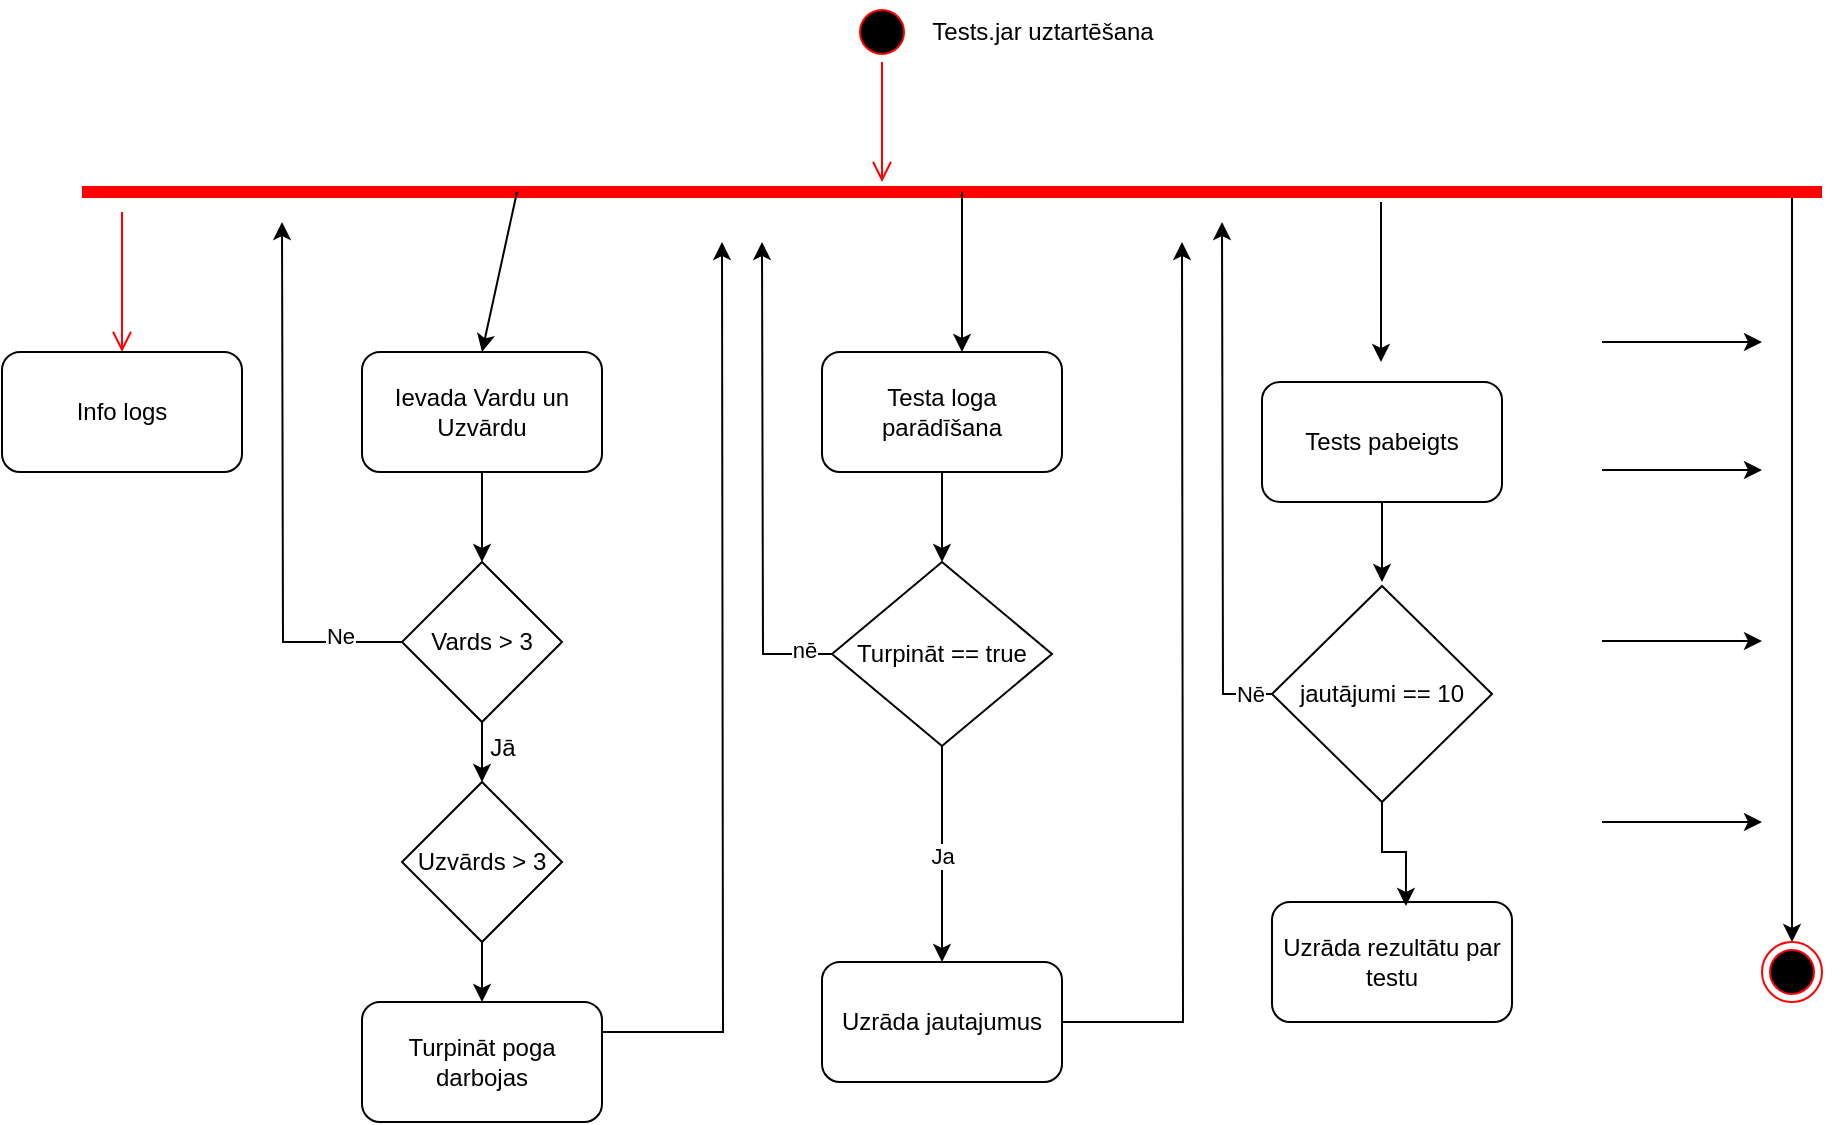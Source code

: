 <mxfile version="24.5.2" type="device">
  <diagram name="Page-1" id="qOYtJ3URDMTp-ic7gaBc">
    <mxGraphModel dx="673" dy="1863" grid="1" gridSize="10" guides="1" tooltips="1" connect="1" arrows="1" fold="1" page="1" pageScale="1" pageWidth="850" pageHeight="1100" math="0" shadow="0">
      <root>
        <mxCell id="0" />
        <mxCell id="1" parent="0" />
        <mxCell id="BrGVKOQn4dJ51czFZwVR-43" style="edgeStyle=orthogonalEdgeStyle;rounded=0;orthogonalLoop=1;jettySize=auto;html=1;exitX=1;exitY=0.5;exitDx=0;exitDy=0;exitPerimeter=0;entryX=0.5;entryY=0;entryDx=0;entryDy=0;" edge="1" parent="1" source="BrGVKOQn4dJ51czFZwVR-1" target="BrGVKOQn4dJ51czFZwVR-42">
          <mxGeometry relative="1" as="geometry">
            <Array as="points">
              <mxPoint x="895" y="85" />
            </Array>
          </mxGeometry>
        </mxCell>
        <mxCell id="BrGVKOQn4dJ51czFZwVR-1" value="" style="shape=line;html=1;strokeWidth=6;strokeColor=#ff0000;" vertex="1" parent="1">
          <mxGeometry x="40" y="80" width="870" height="10" as="geometry" />
        </mxCell>
        <mxCell id="BrGVKOQn4dJ51czFZwVR-2" value="" style="edgeStyle=orthogonalEdgeStyle;html=1;verticalAlign=bottom;endArrow=open;endSize=8;strokeColor=#ff0000;rounded=0;" edge="1" parent="1">
          <mxGeometry relative="1" as="geometry">
            <mxPoint x="60" y="165" as="targetPoint" />
            <mxPoint x="60" y="95" as="sourcePoint" />
          </mxGeometry>
        </mxCell>
        <mxCell id="BrGVKOQn4dJ51czFZwVR-3" value="" style="ellipse;html=1;shape=startState;fillColor=#000000;strokeColor=#ff0000;" vertex="1" parent="1">
          <mxGeometry x="425" y="-10" width="30" height="30" as="geometry" />
        </mxCell>
        <mxCell id="BrGVKOQn4dJ51czFZwVR-4" value="" style="edgeStyle=orthogonalEdgeStyle;html=1;verticalAlign=bottom;endArrow=open;endSize=8;strokeColor=#ff0000;rounded=0;" edge="1" source="BrGVKOQn4dJ51czFZwVR-3" parent="1">
          <mxGeometry relative="1" as="geometry">
            <mxPoint x="440" y="80" as="targetPoint" />
          </mxGeometry>
        </mxCell>
        <mxCell id="BrGVKOQn4dJ51czFZwVR-5" value="Tests.jar uztartēšana" style="text;html=1;align=center;verticalAlign=middle;resizable=0;points=[];autosize=1;strokeColor=none;fillColor=none;" vertex="1" parent="1">
          <mxGeometry x="455" y="-10" width="130" height="30" as="geometry" />
        </mxCell>
        <mxCell id="BrGVKOQn4dJ51czFZwVR-7" value="Info logs" style="rounded=1;whiteSpace=wrap;html=1;" vertex="1" parent="1">
          <mxGeometry y="165" width="120" height="60" as="geometry" />
        </mxCell>
        <mxCell id="BrGVKOQn4dJ51czFZwVR-15" style="edgeStyle=orthogonalEdgeStyle;rounded=0;orthogonalLoop=1;jettySize=auto;html=1;exitX=0.5;exitY=1;exitDx=0;exitDy=0;entryX=0.5;entryY=0;entryDx=0;entryDy=0;" edge="1" parent="1" source="BrGVKOQn4dJ51czFZwVR-10" target="BrGVKOQn4dJ51czFZwVR-14">
          <mxGeometry relative="1" as="geometry" />
        </mxCell>
        <mxCell id="BrGVKOQn4dJ51czFZwVR-10" value="Ievada Vardu un Uzvārdu" style="rounded=1;whiteSpace=wrap;html=1;" vertex="1" parent="1">
          <mxGeometry x="180" y="165" width="120" height="60" as="geometry" />
        </mxCell>
        <mxCell id="BrGVKOQn4dJ51czFZwVR-13" value="" style="endArrow=classic;html=1;rounded=0;exitX=0.25;exitY=0.5;exitDx=0;exitDy=0;exitPerimeter=0;entryX=0.5;entryY=0;entryDx=0;entryDy=0;" edge="1" parent="1" source="BrGVKOQn4dJ51czFZwVR-1" target="BrGVKOQn4dJ51czFZwVR-10">
          <mxGeometry width="50" height="50" relative="1" as="geometry">
            <mxPoint x="260" y="90" as="sourcePoint" />
            <mxPoint x="210" y="345" as="targetPoint" />
          </mxGeometry>
        </mxCell>
        <mxCell id="BrGVKOQn4dJ51czFZwVR-17" style="edgeStyle=orthogonalEdgeStyle;rounded=0;orthogonalLoop=1;jettySize=auto;html=1;exitX=0.5;exitY=1;exitDx=0;exitDy=0;entryX=0.5;entryY=0;entryDx=0;entryDy=0;" edge="1" parent="1" source="BrGVKOQn4dJ51czFZwVR-14" target="BrGVKOQn4dJ51czFZwVR-16">
          <mxGeometry relative="1" as="geometry" />
        </mxCell>
        <mxCell id="BrGVKOQn4dJ51czFZwVR-19" style="edgeStyle=orthogonalEdgeStyle;rounded=0;orthogonalLoop=1;jettySize=auto;html=1;exitX=0;exitY=0.5;exitDx=0;exitDy=0;" edge="1" parent="1" source="BrGVKOQn4dJ51czFZwVR-14">
          <mxGeometry relative="1" as="geometry">
            <mxPoint x="140" y="100" as="targetPoint" />
          </mxGeometry>
        </mxCell>
        <mxCell id="BrGVKOQn4dJ51czFZwVR-20" value="Ne" style="edgeLabel;html=1;align=center;verticalAlign=middle;resizable=0;points=[];" vertex="1" connectable="0" parent="BrGVKOQn4dJ51czFZwVR-19">
          <mxGeometry x="-0.77" y="-3" relative="1" as="geometry">
            <mxPoint as="offset" />
          </mxGeometry>
        </mxCell>
        <mxCell id="BrGVKOQn4dJ51czFZwVR-14" value="Vards &amp;gt; 3" style="rhombus;whiteSpace=wrap;html=1;" vertex="1" parent="1">
          <mxGeometry x="200" y="270" width="80" height="80" as="geometry" />
        </mxCell>
        <mxCell id="BrGVKOQn4dJ51czFZwVR-22" style="edgeStyle=orthogonalEdgeStyle;rounded=0;orthogonalLoop=1;jettySize=auto;html=1;exitX=0.5;exitY=1;exitDx=0;exitDy=0;entryX=0.5;entryY=0;entryDx=0;entryDy=0;" edge="1" parent="1" source="BrGVKOQn4dJ51czFZwVR-16" target="BrGVKOQn4dJ51czFZwVR-21">
          <mxGeometry relative="1" as="geometry" />
        </mxCell>
        <mxCell id="BrGVKOQn4dJ51czFZwVR-16" value="Uzvārds &amp;gt; 3" style="rhombus;whiteSpace=wrap;html=1;" vertex="1" parent="1">
          <mxGeometry x="200" y="380" width="80" height="80" as="geometry" />
        </mxCell>
        <mxCell id="BrGVKOQn4dJ51czFZwVR-18" value="Jā" style="text;html=1;align=center;verticalAlign=middle;resizable=0;points=[];autosize=1;strokeColor=none;fillColor=none;" vertex="1" parent="1">
          <mxGeometry x="230" y="348" width="40" height="30" as="geometry" />
        </mxCell>
        <mxCell id="BrGVKOQn4dJ51czFZwVR-23" style="edgeStyle=orthogonalEdgeStyle;rounded=0;orthogonalLoop=1;jettySize=auto;html=1;exitX=1;exitY=0.25;exitDx=0;exitDy=0;" edge="1" parent="1" source="BrGVKOQn4dJ51czFZwVR-21">
          <mxGeometry relative="1" as="geometry">
            <mxPoint x="360" y="110" as="targetPoint" />
          </mxGeometry>
        </mxCell>
        <mxCell id="BrGVKOQn4dJ51czFZwVR-21" value="Turpināt poga darbojas" style="rounded=1;whiteSpace=wrap;html=1;" vertex="1" parent="1">
          <mxGeometry x="180" y="490" width="120" height="60" as="geometry" />
        </mxCell>
        <mxCell id="BrGVKOQn4dJ51czFZwVR-27" style="edgeStyle=orthogonalEdgeStyle;rounded=0;orthogonalLoop=1;jettySize=auto;html=1;exitX=0.5;exitY=1;exitDx=0;exitDy=0;entryX=0.5;entryY=0;entryDx=0;entryDy=0;" edge="1" parent="1" source="BrGVKOQn4dJ51czFZwVR-24" target="BrGVKOQn4dJ51czFZwVR-26">
          <mxGeometry relative="1" as="geometry" />
        </mxCell>
        <mxCell id="BrGVKOQn4dJ51czFZwVR-24" value="Testa loga parādīšana" style="rounded=1;whiteSpace=wrap;html=1;" vertex="1" parent="1">
          <mxGeometry x="410" y="165" width="120" height="60" as="geometry" />
        </mxCell>
        <mxCell id="BrGVKOQn4dJ51czFZwVR-25" value="" style="endArrow=classic;html=1;rounded=0;exitX=0.25;exitY=0.5;exitDx=0;exitDy=0;exitPerimeter=0;entryX=0.5;entryY=0;entryDx=0;entryDy=0;" edge="1" parent="1">
          <mxGeometry width="50" height="50" relative="1" as="geometry">
            <mxPoint x="480" y="85" as="sourcePoint" />
            <mxPoint x="480" y="165" as="targetPoint" />
          </mxGeometry>
        </mxCell>
        <mxCell id="BrGVKOQn4dJ51czFZwVR-28" style="edgeStyle=orthogonalEdgeStyle;rounded=0;orthogonalLoop=1;jettySize=auto;html=1;exitX=0;exitY=0.5;exitDx=0;exitDy=0;" edge="1" parent="1" source="BrGVKOQn4dJ51czFZwVR-26">
          <mxGeometry relative="1" as="geometry">
            <mxPoint x="380" y="110" as="targetPoint" />
          </mxGeometry>
        </mxCell>
        <mxCell id="BrGVKOQn4dJ51czFZwVR-29" value="nē" style="edgeLabel;html=1;align=center;verticalAlign=middle;resizable=0;points=[];" vertex="1" connectable="0" parent="BrGVKOQn4dJ51czFZwVR-28">
          <mxGeometry x="-0.884" y="-2" relative="1" as="geometry">
            <mxPoint as="offset" />
          </mxGeometry>
        </mxCell>
        <mxCell id="BrGVKOQn4dJ51czFZwVR-30" style="edgeStyle=orthogonalEdgeStyle;rounded=0;orthogonalLoop=1;jettySize=auto;html=1;exitX=0.5;exitY=1;exitDx=0;exitDy=0;" edge="1" parent="1" source="BrGVKOQn4dJ51czFZwVR-26" target="BrGVKOQn4dJ51czFZwVR-31">
          <mxGeometry relative="1" as="geometry">
            <mxPoint x="470" y="450" as="targetPoint" />
          </mxGeometry>
        </mxCell>
        <mxCell id="BrGVKOQn4dJ51czFZwVR-38" value="Ja" style="edgeLabel;html=1;align=center;verticalAlign=middle;resizable=0;points=[];" vertex="1" connectable="0" parent="BrGVKOQn4dJ51czFZwVR-30">
          <mxGeometry x="0.018" relative="1" as="geometry">
            <mxPoint as="offset" />
          </mxGeometry>
        </mxCell>
        <mxCell id="BrGVKOQn4dJ51czFZwVR-26" value="Turpināt == true" style="rhombus;whiteSpace=wrap;html=1;" vertex="1" parent="1">
          <mxGeometry x="415" y="270" width="110" height="92" as="geometry" />
        </mxCell>
        <mxCell id="BrGVKOQn4dJ51czFZwVR-32" style="edgeStyle=orthogonalEdgeStyle;rounded=0;orthogonalLoop=1;jettySize=auto;html=1;exitX=1;exitY=0.5;exitDx=0;exitDy=0;" edge="1" parent="1" source="BrGVKOQn4dJ51czFZwVR-31">
          <mxGeometry relative="1" as="geometry">
            <mxPoint x="590" y="110" as="targetPoint" />
          </mxGeometry>
        </mxCell>
        <mxCell id="BrGVKOQn4dJ51czFZwVR-31" value="Uzrāda jautajumus" style="rounded=1;whiteSpace=wrap;html=1;" vertex="1" parent="1">
          <mxGeometry x="410" y="470" width="120" height="60" as="geometry" />
        </mxCell>
        <mxCell id="BrGVKOQn4dJ51czFZwVR-36" style="edgeStyle=orthogonalEdgeStyle;rounded=0;orthogonalLoop=1;jettySize=auto;html=1;exitX=0.5;exitY=1;exitDx=0;exitDy=0;" edge="1" parent="1" source="BrGVKOQn4dJ51czFZwVR-33">
          <mxGeometry relative="1" as="geometry">
            <mxPoint x="690" y="280" as="targetPoint" />
          </mxGeometry>
        </mxCell>
        <mxCell id="BrGVKOQn4dJ51czFZwVR-33" value="Tests pabeigts" style="rounded=1;whiteSpace=wrap;html=1;" vertex="1" parent="1">
          <mxGeometry x="630" y="180" width="120" height="60" as="geometry" />
        </mxCell>
        <mxCell id="BrGVKOQn4dJ51czFZwVR-34" value="" style="endArrow=classic;html=1;rounded=0;exitX=0.25;exitY=0.5;exitDx=0;exitDy=0;exitPerimeter=0;entryX=0.5;entryY=0;entryDx=0;entryDy=0;" edge="1" parent="1">
          <mxGeometry width="50" height="50" relative="1" as="geometry">
            <mxPoint x="689.5" y="90" as="sourcePoint" />
            <mxPoint x="689.5" y="170" as="targetPoint" />
          </mxGeometry>
        </mxCell>
        <mxCell id="BrGVKOQn4dJ51czFZwVR-37" style="edgeStyle=orthogonalEdgeStyle;rounded=0;orthogonalLoop=1;jettySize=auto;html=1;exitX=0;exitY=0.5;exitDx=0;exitDy=0;" edge="1" parent="1" source="BrGVKOQn4dJ51czFZwVR-35">
          <mxGeometry relative="1" as="geometry">
            <mxPoint x="610" y="100" as="targetPoint" />
          </mxGeometry>
        </mxCell>
        <mxCell id="BrGVKOQn4dJ51czFZwVR-39" value="Nē" style="edgeLabel;html=1;align=center;verticalAlign=middle;resizable=0;points=[];" vertex="1" connectable="0" parent="BrGVKOQn4dJ51czFZwVR-37">
          <mxGeometry x="-0.915" relative="1" as="geometry">
            <mxPoint as="offset" />
          </mxGeometry>
        </mxCell>
        <mxCell id="BrGVKOQn4dJ51czFZwVR-35" value="jautājumi == 10" style="rhombus;whiteSpace=wrap;html=1;" vertex="1" parent="1">
          <mxGeometry x="635" y="282" width="110" height="108" as="geometry" />
        </mxCell>
        <mxCell id="BrGVKOQn4dJ51czFZwVR-40" value="Uzrāda rezultātu par testu" style="rounded=1;whiteSpace=wrap;html=1;" vertex="1" parent="1">
          <mxGeometry x="635" y="440" width="120" height="60" as="geometry" />
        </mxCell>
        <mxCell id="BrGVKOQn4dJ51czFZwVR-41" style="edgeStyle=orthogonalEdgeStyle;rounded=0;orthogonalLoop=1;jettySize=auto;html=1;exitX=0.5;exitY=1;exitDx=0;exitDy=0;entryX=0.558;entryY=0.033;entryDx=0;entryDy=0;entryPerimeter=0;" edge="1" parent="1" source="BrGVKOQn4dJ51czFZwVR-35" target="BrGVKOQn4dJ51czFZwVR-40">
          <mxGeometry relative="1" as="geometry" />
        </mxCell>
        <mxCell id="BrGVKOQn4dJ51czFZwVR-42" value="" style="ellipse;html=1;shape=endState;fillColor=#000000;strokeColor=#ff0000;" vertex="1" parent="1">
          <mxGeometry x="880" y="460" width="30" height="30" as="geometry" />
        </mxCell>
        <mxCell id="BrGVKOQn4dJ51czFZwVR-44" value="" style="endArrow=classic;html=1;rounded=0;exitX=0.25;exitY=0.5;exitDx=0;exitDy=0;exitPerimeter=0;" edge="1" parent="1">
          <mxGeometry width="50" height="50" relative="1" as="geometry">
            <mxPoint x="800" y="160" as="sourcePoint" />
            <mxPoint x="880" y="160" as="targetPoint" />
            <Array as="points">
              <mxPoint x="870" y="160" />
            </Array>
          </mxGeometry>
        </mxCell>
        <mxCell id="BrGVKOQn4dJ51czFZwVR-45" value="" style="endArrow=classic;html=1;rounded=0;exitX=0.25;exitY=0.5;exitDx=0;exitDy=0;exitPerimeter=0;" edge="1" parent="1">
          <mxGeometry width="50" height="50" relative="1" as="geometry">
            <mxPoint x="800" y="224" as="sourcePoint" />
            <mxPoint x="880" y="224" as="targetPoint" />
            <Array as="points">
              <mxPoint x="870" y="224" />
            </Array>
          </mxGeometry>
        </mxCell>
        <mxCell id="BrGVKOQn4dJ51czFZwVR-46" value="" style="endArrow=classic;html=1;rounded=0;exitX=0.25;exitY=0.5;exitDx=0;exitDy=0;exitPerimeter=0;" edge="1" parent="1">
          <mxGeometry width="50" height="50" relative="1" as="geometry">
            <mxPoint x="800" y="309.5" as="sourcePoint" />
            <mxPoint x="880" y="309.5" as="targetPoint" />
            <Array as="points">
              <mxPoint x="870" y="309.5" />
            </Array>
          </mxGeometry>
        </mxCell>
        <mxCell id="BrGVKOQn4dJ51czFZwVR-47" value="" style="endArrow=classic;html=1;rounded=0;exitX=0.25;exitY=0.5;exitDx=0;exitDy=0;exitPerimeter=0;" edge="1" parent="1">
          <mxGeometry width="50" height="50" relative="1" as="geometry">
            <mxPoint x="800" y="400" as="sourcePoint" />
            <mxPoint x="880" y="400" as="targetPoint" />
            <Array as="points">
              <mxPoint x="870" y="400" />
            </Array>
          </mxGeometry>
        </mxCell>
      </root>
    </mxGraphModel>
  </diagram>
</mxfile>
